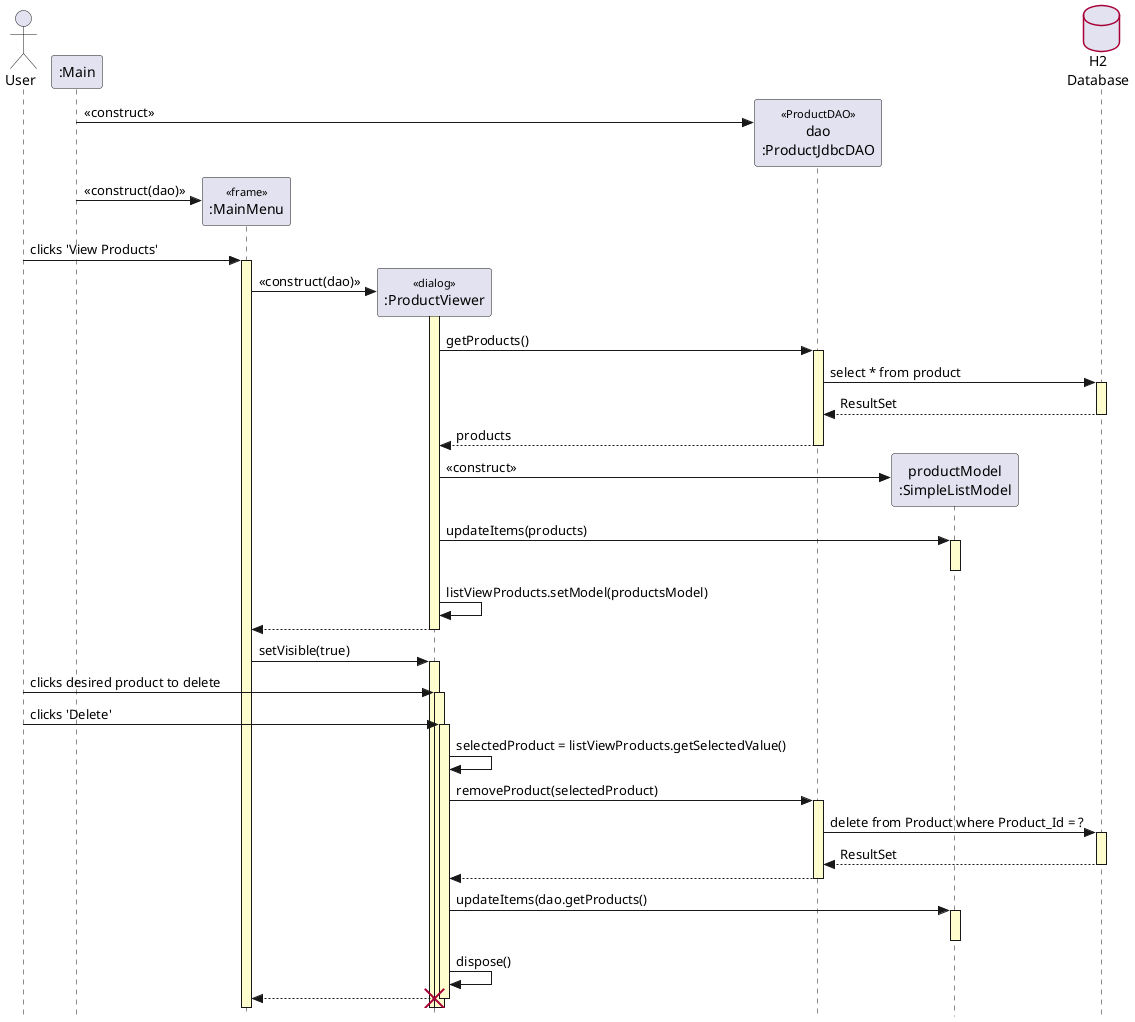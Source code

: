 @startuml
' style tweaks to make the diagram a little more readable
skinparam {
	Style strictuml
	RoundCorner 5
        Database {
		' the default border no longer matches the normal colours (bug?), so fix this
		BorderColor #A80036
	}
	Sequence {
		' make activations yellow too
		LifeLineBackgroundColor #FDFDCD

		' make stereotypes less ugly
		Stereotype {
			Font {
				Size 11
				Style plain
			}
		}
	}
}

actor User as user
participant ":Main" as main
participant ":MainMenu" as menu <<frame>>
participant ":ProductViewer" as dialog <<dialog>>
participant "dao\n:ProductJdbcDAO" as dao <<ProductDAO>>
participant "productModel\n:SimpleListModel" as model
database "H2\nDatabase" as db

create dao
main -> dao : <<construct>>

create menu
main -> menu : <<construct(dao)>>

user -> menu++ : clicks 'View Products'

create dialog
menu -> dialog++ : <<construct(dao)>>

dialog -> dao : getProducts()
dao++
dao -> db++ : select * from product
return ResultSet
return products

create model

dialog -> model : <<construct>>

dialog -> model++ : updateItems(products)
model--


dialog -> dialog : listViewProducts.setModel(productsModel)

return

menu -> dialog++ : setVisible(true)


user -> dialog++ : clicks desired product to delete
user -> dialog++ : clicks 'Delete'


dialog -> dialog : selectedProduct = listViewProducts.getSelectedValue()

dialog -> dao++ : removeProduct(selectedProduct)
dao -> db++ : delete from Product where Product_Id = ?
return ResultSet
return


dialog -> model++ : updateItems(dao.getProducts()
model--

dialog -> dialog : dispose()

dialog -->  menu

destroy dialog
@enduml